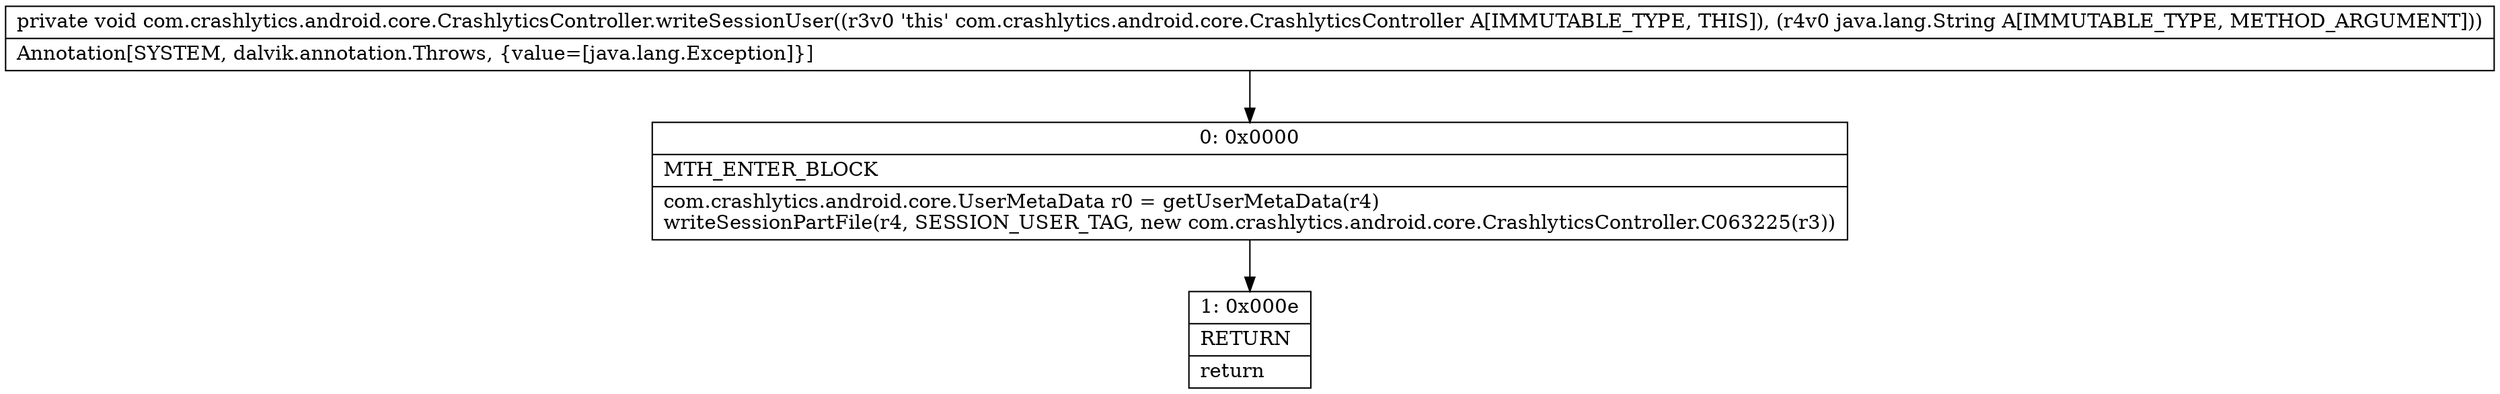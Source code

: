digraph "CFG forcom.crashlytics.android.core.CrashlyticsController.writeSessionUser(Ljava\/lang\/String;)V" {
Node_0 [shape=record,label="{0\:\ 0x0000|MTH_ENTER_BLOCK\l|com.crashlytics.android.core.UserMetaData r0 = getUserMetaData(r4)\lwriteSessionPartFile(r4, SESSION_USER_TAG, new com.crashlytics.android.core.CrashlyticsController.C063225(r3))\l}"];
Node_1 [shape=record,label="{1\:\ 0x000e|RETURN\l|return\l}"];
MethodNode[shape=record,label="{private void com.crashlytics.android.core.CrashlyticsController.writeSessionUser((r3v0 'this' com.crashlytics.android.core.CrashlyticsController A[IMMUTABLE_TYPE, THIS]), (r4v0 java.lang.String A[IMMUTABLE_TYPE, METHOD_ARGUMENT]))  | Annotation[SYSTEM, dalvik.annotation.Throws, \{value=[java.lang.Exception]\}]\l}"];
MethodNode -> Node_0;
Node_0 -> Node_1;
}

